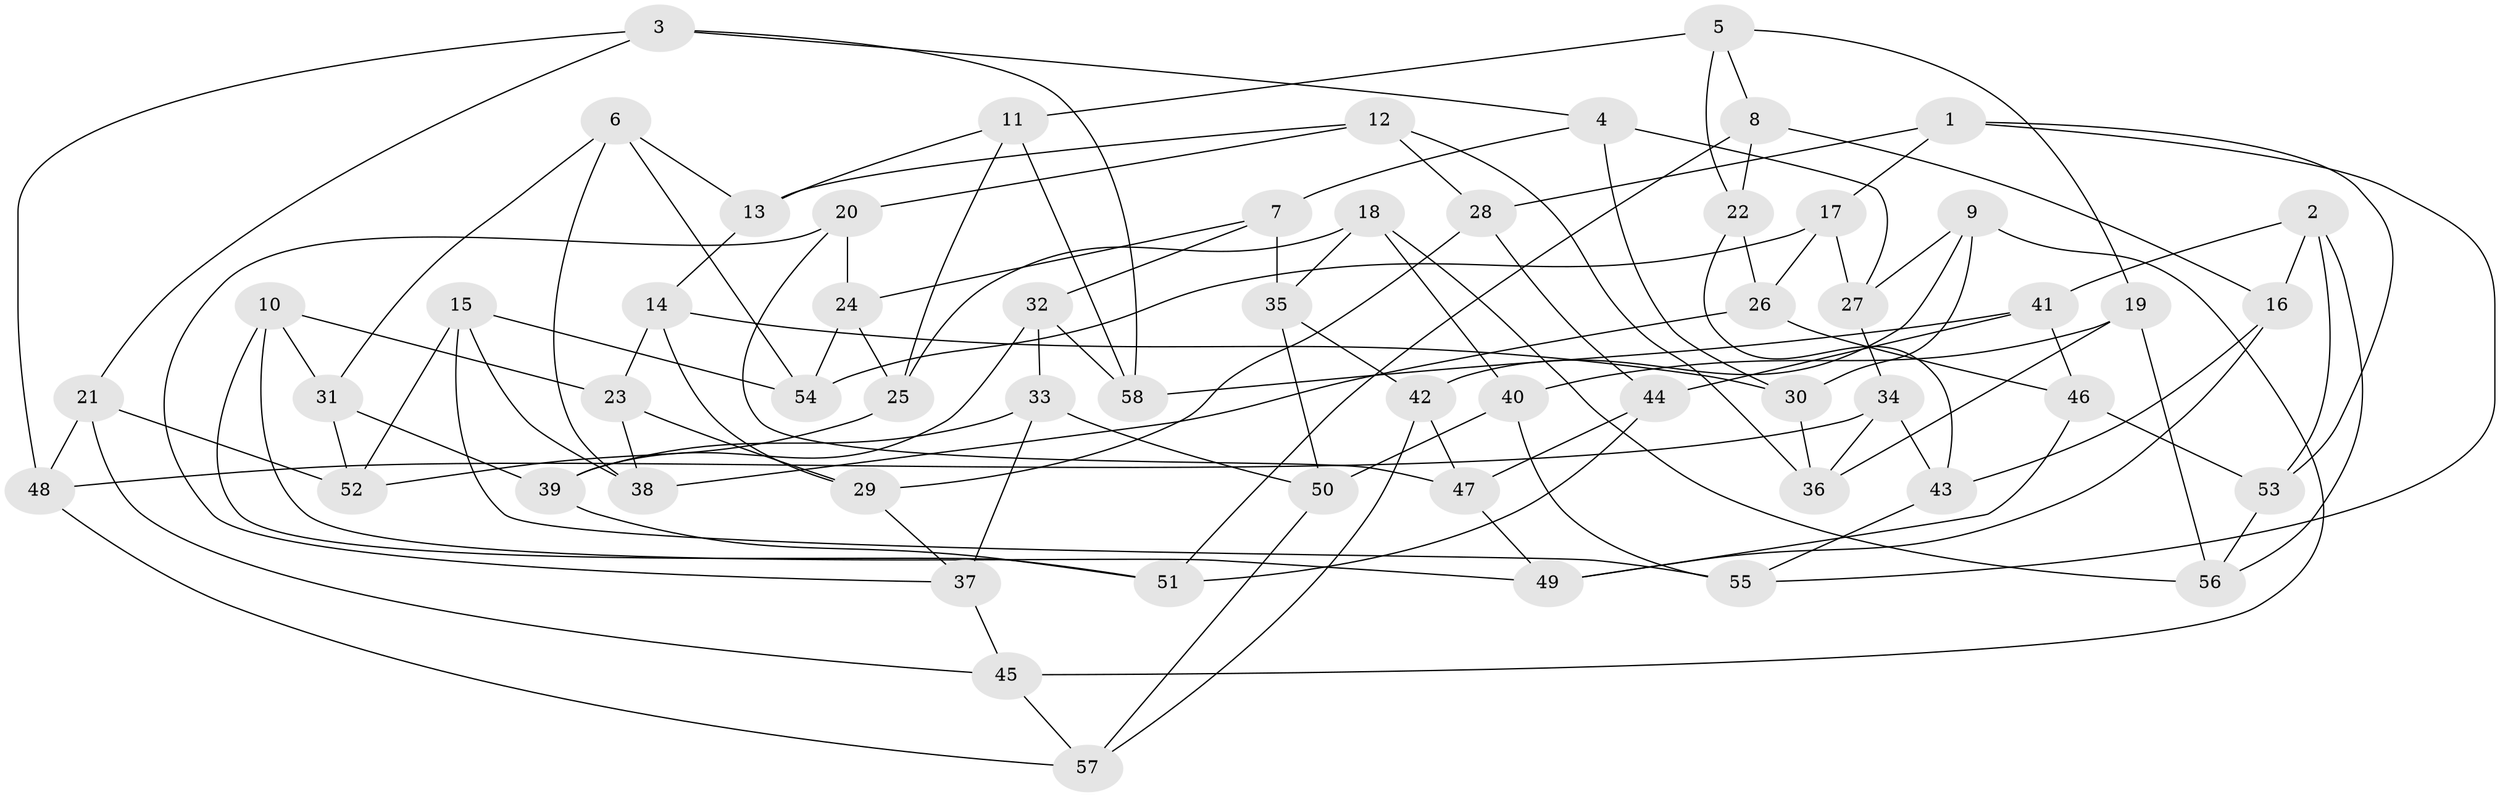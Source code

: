 // coarse degree distribution, {3: 0.11428571428571428, 4: 0.34285714285714286, 6: 0.2571428571428571, 5: 0.2857142857142857}
// Generated by graph-tools (version 1.1) at 2025/38/03/04/25 23:38:07]
// undirected, 58 vertices, 116 edges
graph export_dot {
  node [color=gray90,style=filled];
  1;
  2;
  3;
  4;
  5;
  6;
  7;
  8;
  9;
  10;
  11;
  12;
  13;
  14;
  15;
  16;
  17;
  18;
  19;
  20;
  21;
  22;
  23;
  24;
  25;
  26;
  27;
  28;
  29;
  30;
  31;
  32;
  33;
  34;
  35;
  36;
  37;
  38;
  39;
  40;
  41;
  42;
  43;
  44;
  45;
  46;
  47;
  48;
  49;
  50;
  51;
  52;
  53;
  54;
  55;
  56;
  57;
  58;
  1 -- 53;
  1 -- 55;
  1 -- 28;
  1 -- 17;
  2 -- 16;
  2 -- 41;
  2 -- 56;
  2 -- 53;
  3 -- 21;
  3 -- 58;
  3 -- 48;
  3 -- 4;
  4 -- 7;
  4 -- 27;
  4 -- 30;
  5 -- 11;
  5 -- 22;
  5 -- 8;
  5 -- 19;
  6 -- 31;
  6 -- 54;
  6 -- 13;
  6 -- 38;
  7 -- 35;
  7 -- 32;
  7 -- 24;
  8 -- 16;
  8 -- 51;
  8 -- 22;
  9 -- 27;
  9 -- 42;
  9 -- 45;
  9 -- 30;
  10 -- 23;
  10 -- 31;
  10 -- 49;
  10 -- 51;
  11 -- 13;
  11 -- 58;
  11 -- 25;
  12 -- 36;
  12 -- 20;
  12 -- 28;
  12 -- 13;
  13 -- 14;
  14 -- 23;
  14 -- 29;
  14 -- 30;
  15 -- 52;
  15 -- 55;
  15 -- 38;
  15 -- 54;
  16 -- 43;
  16 -- 49;
  17 -- 26;
  17 -- 54;
  17 -- 27;
  18 -- 35;
  18 -- 40;
  18 -- 56;
  18 -- 25;
  19 -- 56;
  19 -- 36;
  19 -- 40;
  20 -- 37;
  20 -- 24;
  20 -- 47;
  21 -- 52;
  21 -- 48;
  21 -- 45;
  22 -- 43;
  22 -- 26;
  23 -- 38;
  23 -- 29;
  24 -- 54;
  24 -- 25;
  25 -- 52;
  26 -- 38;
  26 -- 46;
  27 -- 34;
  28 -- 44;
  28 -- 29;
  29 -- 37;
  30 -- 36;
  31 -- 52;
  31 -- 39;
  32 -- 39;
  32 -- 33;
  32 -- 58;
  33 -- 37;
  33 -- 50;
  33 -- 39;
  34 -- 43;
  34 -- 48;
  34 -- 36;
  35 -- 50;
  35 -- 42;
  37 -- 45;
  39 -- 51;
  40 -- 50;
  40 -- 55;
  41 -- 44;
  41 -- 58;
  41 -- 46;
  42 -- 47;
  42 -- 57;
  43 -- 55;
  44 -- 51;
  44 -- 47;
  45 -- 57;
  46 -- 53;
  46 -- 49;
  47 -- 49;
  48 -- 57;
  50 -- 57;
  53 -- 56;
}
